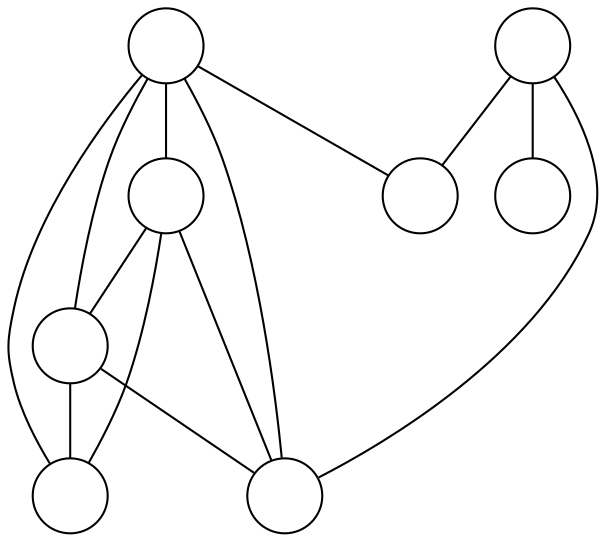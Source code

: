 graph G {
  node[label="", shape=circle]
  0;
  1;
  2;
  3;
  4;
  5;
  6;
  7;
  4 -- 0;
  4 -- 1;
  5 -- 0;
  5 -- 1;
  5 -- 4;
  6 -- 0;
  6 -- 2;
  6 -- 3;
  7 -- 0;
  7 -- 1;
  7 -- 2;
  7 -- 4;
  7 -- 5;
}
